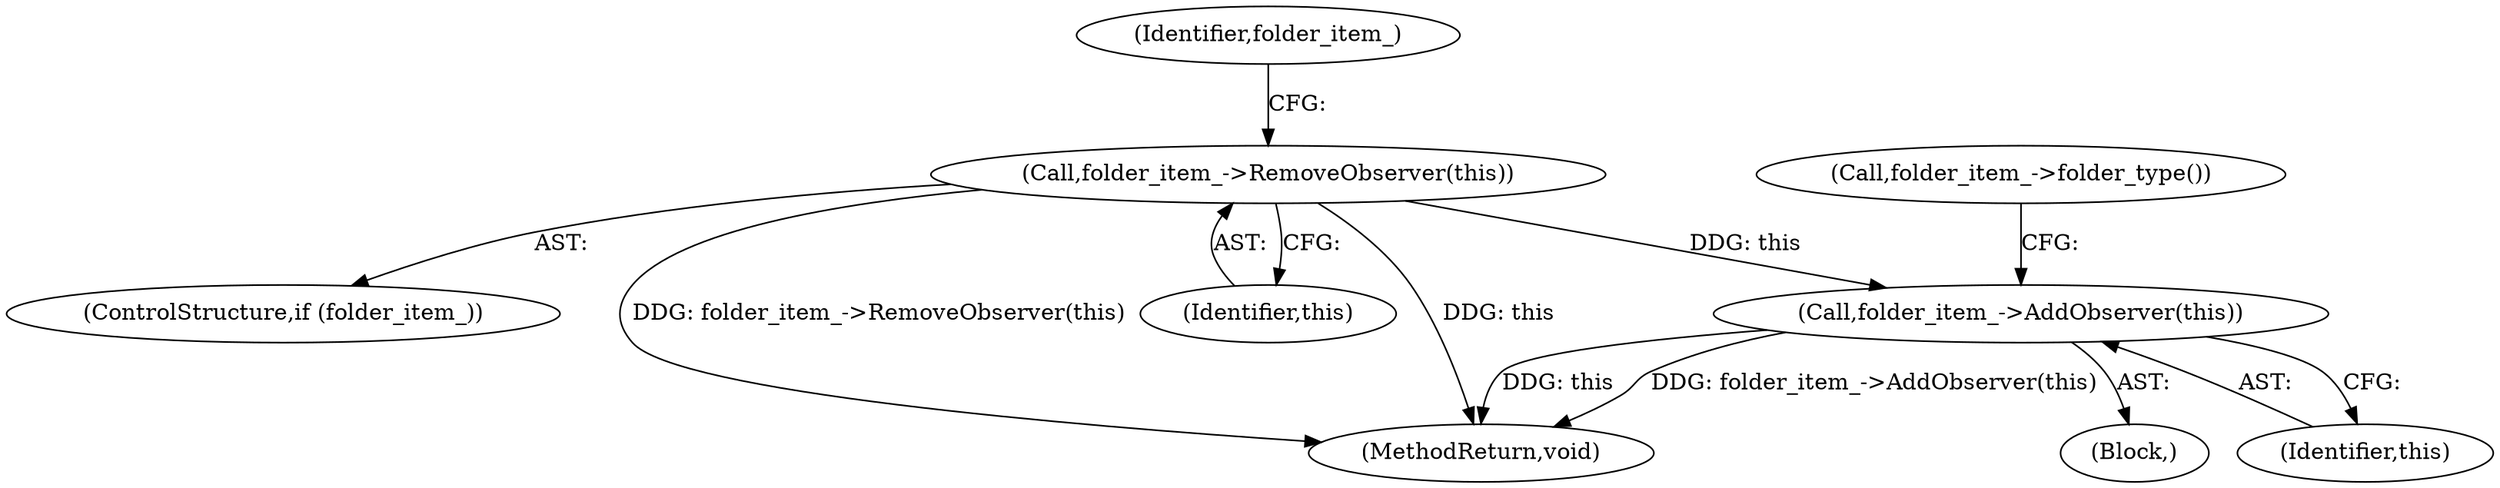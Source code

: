 digraph "0_Chrome_92029a982fac85a4ebb614a825012a2e9ee84ef3_0@API" {
"1000105" [label="(Call,folder_item_->RemoveObserver(this))"];
"1000114" [label="(Call,folder_item_->AddObserver(this))"];
"1000108" [label="(Identifier,folder_item_)"];
"1000118" [label="(Call,folder_item_->folder_type())"];
"1000121" [label="(MethodReturn,void)"];
"1000115" [label="(Identifier,this)"];
"1000103" [label="(ControlStructure,if (folder_item_))"];
"1000114" [label="(Call,folder_item_->AddObserver(this))"];
"1000102" [label="(Block,)"];
"1000105" [label="(Call,folder_item_->RemoveObserver(this))"];
"1000106" [label="(Identifier,this)"];
"1000105" -> "1000103"  [label="AST: "];
"1000105" -> "1000106"  [label="CFG: "];
"1000106" -> "1000105"  [label="AST: "];
"1000108" -> "1000105"  [label="CFG: "];
"1000105" -> "1000121"  [label="DDG: folder_item_->RemoveObserver(this)"];
"1000105" -> "1000121"  [label="DDG: this"];
"1000105" -> "1000114"  [label="DDG: this"];
"1000114" -> "1000102"  [label="AST: "];
"1000114" -> "1000115"  [label="CFG: "];
"1000115" -> "1000114"  [label="AST: "];
"1000118" -> "1000114"  [label="CFG: "];
"1000114" -> "1000121"  [label="DDG: folder_item_->AddObserver(this)"];
"1000114" -> "1000121"  [label="DDG: this"];
}
